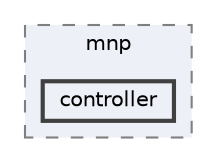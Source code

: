digraph "repository/mnp/src/main/java/com/sterlite/cal/mnp/controller"
{
 // LATEX_PDF_SIZE
  bgcolor="transparent";
  edge [fontname=Helvetica,fontsize=10,labelfontname=Helvetica,labelfontsize=10];
  node [fontname=Helvetica,fontsize=10,shape=box,height=0.2,width=0.4];
  compound=true
  subgraph clusterdir_2ba090eb009818682dbdaa59020602c0 {
    graph [ bgcolor="#edf0f7", pencolor="grey50", label="mnp", fontname=Helvetica,fontsize=10 style="filled,dashed", URL="dir_2ba090eb009818682dbdaa59020602c0.html",tooltip=""]
  dir_ba6b2ef8b868a3b11218492df825a78e [label="controller", fillcolor="#edf0f7", color="grey25", style="filled,bold", URL="dir_ba6b2ef8b868a3b11218492df825a78e.html",tooltip=""];
  }
}
